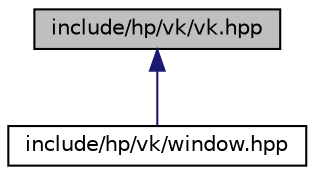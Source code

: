 digraph "include/hp/vk/vk.hpp"
{
 // INTERACTIVE_SVG=YES
 // LATEX_PDF_SIZE
  edge [fontname="Helvetica",fontsize="10",labelfontname="Helvetica",labelfontsize="10"];
  node [fontname="Helvetica",fontsize="10",shape=record];
  Node1 [label="include/hp/vk/vk.hpp",height=0.2,width=0.4,color="black", fillcolor="grey75", style="filled", fontcolor="black",tooltip=" "];
  Node1 -> Node2 [dir="back",color="midnightblue",fontsize="10",style="solid",fontname="Helvetica"];
  Node2 [label="include/hp/vk/window.hpp",height=0.2,width=0.4,color="black", fillcolor="white", style="filled",URL="$d2/d5a/window_8hpp.html",tooltip=" "];
}
